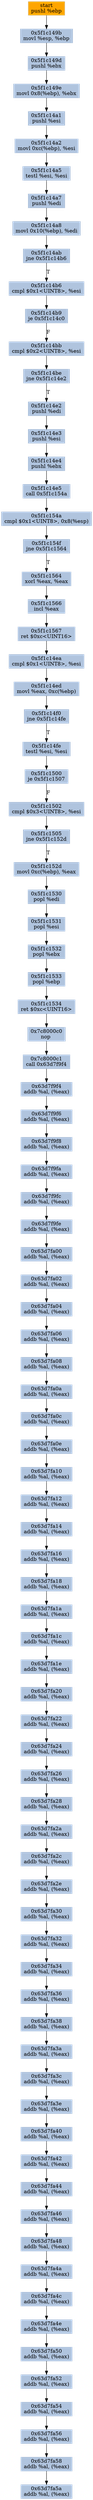 digraph G {
node[shape=rectangle,style=filled,fillcolor=lightsteelblue,color=lightsteelblue]
bgcolor="transparent"
a0x5f1c149apushl_ebp[label="start\npushl %ebp",color="lightgrey",fillcolor="orange"];
a0x5f1c149bmovl_esp_ebp[label="0x5f1c149b\nmovl %esp, %ebp"];
a0x5f1c149dpushl_ebx[label="0x5f1c149d\npushl %ebx"];
a0x5f1c149emovl_0x8ebp__ebx[label="0x5f1c149e\nmovl 0x8(%ebp), %ebx"];
a0x5f1c14a1pushl_esi[label="0x5f1c14a1\npushl %esi"];
a0x5f1c14a2movl_0xcebp__esi[label="0x5f1c14a2\nmovl 0xc(%ebp), %esi"];
a0x5f1c14a5testl_esi_esi[label="0x5f1c14a5\ntestl %esi, %esi"];
a0x5f1c14a7pushl_edi[label="0x5f1c14a7\npushl %edi"];
a0x5f1c14a8movl_0x10ebp__edi[label="0x5f1c14a8\nmovl 0x10(%ebp), %edi"];
a0x5f1c14abjne_0x5f1c14b6[label="0x5f1c14ab\njne 0x5f1c14b6"];
a0x5f1c14b6cmpl_0x1UINT8_esi[label="0x5f1c14b6\ncmpl $0x1<UINT8>, %esi"];
a0x5f1c14b9je_0x5f1c14c0[label="0x5f1c14b9\nje 0x5f1c14c0"];
a0x5f1c14bbcmpl_0x2UINT8_esi[label="0x5f1c14bb\ncmpl $0x2<UINT8>, %esi"];
a0x5f1c14bejne_0x5f1c14e2[label="0x5f1c14be\njne 0x5f1c14e2"];
a0x5f1c14e2pushl_edi[label="0x5f1c14e2\npushl %edi"];
a0x5f1c14e3pushl_esi[label="0x5f1c14e3\npushl %esi"];
a0x5f1c14e4pushl_ebx[label="0x5f1c14e4\npushl %ebx"];
a0x5f1c14e5call_0x5f1c154a[label="0x5f1c14e5\ncall 0x5f1c154a"];
a0x5f1c154acmpl_0x1UINT8_0x8esp_[label="0x5f1c154a\ncmpl $0x1<UINT8>, 0x8(%esp)"];
a0x5f1c154fjne_0x5f1c1564[label="0x5f1c154f\njne 0x5f1c1564"];
a0x5f1c1564xorl_eax_eax[label="0x5f1c1564\nxorl %eax, %eax"];
a0x5f1c1566incl_eax[label="0x5f1c1566\nincl %eax"];
a0x5f1c1567ret_0xcUINT16[label="0x5f1c1567\nret $0xc<UINT16>"];
a0x5f1c14eacmpl_0x1UINT8_esi[label="0x5f1c14ea\ncmpl $0x1<UINT8>, %esi"];
a0x5f1c14edmovl_eax_0xcebp_[label="0x5f1c14ed\nmovl %eax, 0xc(%ebp)"];
a0x5f1c14f0jne_0x5f1c14fe[label="0x5f1c14f0\njne 0x5f1c14fe"];
a0x5f1c14fetestl_esi_esi[label="0x5f1c14fe\ntestl %esi, %esi"];
a0x5f1c1500je_0x5f1c1507[label="0x5f1c1500\nje 0x5f1c1507"];
a0x5f1c1502cmpl_0x3UINT8_esi[label="0x5f1c1502\ncmpl $0x3<UINT8>, %esi"];
a0x5f1c1505jne_0x5f1c152d[label="0x5f1c1505\njne 0x5f1c152d"];
a0x5f1c152dmovl_0xcebp__eax[label="0x5f1c152d\nmovl 0xc(%ebp), %eax"];
a0x5f1c1530popl_edi[label="0x5f1c1530\npopl %edi"];
a0x5f1c1531popl_esi[label="0x5f1c1531\npopl %esi"];
a0x5f1c1532popl_ebx[label="0x5f1c1532\npopl %ebx"];
a0x5f1c1533popl_ebp[label="0x5f1c1533\npopl %ebp"];
a0x5f1c1534ret_0xcUINT16[label="0x5f1c1534\nret $0xc<UINT16>"];
a0x7c8000c0nop_[label="0x7c8000c0\nnop "];
a0x7c8000c1call_0x63d7f9f4[label="0x7c8000c1\ncall 0x63d7f9f4"];
a0x63d7f9f4addb_al_eax_[label="0x63d7f9f4\naddb %al, (%eax)"];
a0x63d7f9f6addb_al_eax_[label="0x63d7f9f6\naddb %al, (%eax)"];
a0x63d7f9f8addb_al_eax_[label="0x63d7f9f8\naddb %al, (%eax)"];
a0x63d7f9faaddb_al_eax_[label="0x63d7f9fa\naddb %al, (%eax)"];
a0x63d7f9fcaddb_al_eax_[label="0x63d7f9fc\naddb %al, (%eax)"];
a0x63d7f9feaddb_al_eax_[label="0x63d7f9fe\naddb %al, (%eax)"];
a0x63d7fa00addb_al_eax_[label="0x63d7fa00\naddb %al, (%eax)"];
a0x63d7fa02addb_al_eax_[label="0x63d7fa02\naddb %al, (%eax)"];
a0x63d7fa04addb_al_eax_[label="0x63d7fa04\naddb %al, (%eax)"];
a0x63d7fa06addb_al_eax_[label="0x63d7fa06\naddb %al, (%eax)"];
a0x63d7fa08addb_al_eax_[label="0x63d7fa08\naddb %al, (%eax)"];
a0x63d7fa0aaddb_al_eax_[label="0x63d7fa0a\naddb %al, (%eax)"];
a0x63d7fa0caddb_al_eax_[label="0x63d7fa0c\naddb %al, (%eax)"];
a0x63d7fa0eaddb_al_eax_[label="0x63d7fa0e\naddb %al, (%eax)"];
a0x63d7fa10addb_al_eax_[label="0x63d7fa10\naddb %al, (%eax)"];
a0x63d7fa12addb_al_eax_[label="0x63d7fa12\naddb %al, (%eax)"];
a0x63d7fa14addb_al_eax_[label="0x63d7fa14\naddb %al, (%eax)"];
a0x63d7fa16addb_al_eax_[label="0x63d7fa16\naddb %al, (%eax)"];
a0x63d7fa18addb_al_eax_[label="0x63d7fa18\naddb %al, (%eax)"];
a0x63d7fa1aaddb_al_eax_[label="0x63d7fa1a\naddb %al, (%eax)"];
a0x63d7fa1caddb_al_eax_[label="0x63d7fa1c\naddb %al, (%eax)"];
a0x63d7fa1eaddb_al_eax_[label="0x63d7fa1e\naddb %al, (%eax)"];
a0x63d7fa20addb_al_eax_[label="0x63d7fa20\naddb %al, (%eax)"];
a0x63d7fa22addb_al_eax_[label="0x63d7fa22\naddb %al, (%eax)"];
a0x63d7fa24addb_al_eax_[label="0x63d7fa24\naddb %al, (%eax)"];
a0x63d7fa26addb_al_eax_[label="0x63d7fa26\naddb %al, (%eax)"];
a0x63d7fa28addb_al_eax_[label="0x63d7fa28\naddb %al, (%eax)"];
a0x63d7fa2aaddb_al_eax_[label="0x63d7fa2a\naddb %al, (%eax)"];
a0x63d7fa2caddb_al_eax_[label="0x63d7fa2c\naddb %al, (%eax)"];
a0x63d7fa2eaddb_al_eax_[label="0x63d7fa2e\naddb %al, (%eax)"];
a0x63d7fa30addb_al_eax_[label="0x63d7fa30\naddb %al, (%eax)"];
a0x63d7fa32addb_al_eax_[label="0x63d7fa32\naddb %al, (%eax)"];
a0x63d7fa34addb_al_eax_[label="0x63d7fa34\naddb %al, (%eax)"];
a0x63d7fa36addb_al_eax_[label="0x63d7fa36\naddb %al, (%eax)"];
a0x63d7fa38addb_al_eax_[label="0x63d7fa38\naddb %al, (%eax)"];
a0x63d7fa3aaddb_al_eax_[label="0x63d7fa3a\naddb %al, (%eax)"];
a0x63d7fa3caddb_al_eax_[label="0x63d7fa3c\naddb %al, (%eax)"];
a0x63d7fa3eaddb_al_eax_[label="0x63d7fa3e\naddb %al, (%eax)"];
a0x63d7fa40addb_al_eax_[label="0x63d7fa40\naddb %al, (%eax)"];
a0x63d7fa42addb_al_eax_[label="0x63d7fa42\naddb %al, (%eax)"];
a0x63d7fa44addb_al_eax_[label="0x63d7fa44\naddb %al, (%eax)"];
a0x63d7fa46addb_al_eax_[label="0x63d7fa46\naddb %al, (%eax)"];
a0x63d7fa48addb_al_eax_[label="0x63d7fa48\naddb %al, (%eax)"];
a0x63d7fa4aaddb_al_eax_[label="0x63d7fa4a\naddb %al, (%eax)"];
a0x63d7fa4caddb_al_eax_[label="0x63d7fa4c\naddb %al, (%eax)"];
a0x63d7fa4eaddb_al_eax_[label="0x63d7fa4e\naddb %al, (%eax)"];
a0x63d7fa50addb_al_eax_[label="0x63d7fa50\naddb %al, (%eax)"];
a0x63d7fa52addb_al_eax_[label="0x63d7fa52\naddb %al, (%eax)"];
a0x63d7fa54addb_al_eax_[label="0x63d7fa54\naddb %al, (%eax)"];
a0x63d7fa56addb_al_eax_[label="0x63d7fa56\naddb %al, (%eax)"];
a0x63d7fa58addb_al_eax_[label="0x63d7fa58\naddb %al, (%eax)"];
a0x63d7fa5aaddb_al_eax_[label="0x63d7fa5a\naddb %al, (%eax)"];
a0x5f1c149apushl_ebp -> a0x5f1c149bmovl_esp_ebp [color="#000000"];
a0x5f1c149bmovl_esp_ebp -> a0x5f1c149dpushl_ebx [color="#000000"];
a0x5f1c149dpushl_ebx -> a0x5f1c149emovl_0x8ebp__ebx [color="#000000"];
a0x5f1c149emovl_0x8ebp__ebx -> a0x5f1c14a1pushl_esi [color="#000000"];
a0x5f1c14a1pushl_esi -> a0x5f1c14a2movl_0xcebp__esi [color="#000000"];
a0x5f1c14a2movl_0xcebp__esi -> a0x5f1c14a5testl_esi_esi [color="#000000"];
a0x5f1c14a5testl_esi_esi -> a0x5f1c14a7pushl_edi [color="#000000"];
a0x5f1c14a7pushl_edi -> a0x5f1c14a8movl_0x10ebp__edi [color="#000000"];
a0x5f1c14a8movl_0x10ebp__edi -> a0x5f1c14abjne_0x5f1c14b6 [color="#000000"];
a0x5f1c14abjne_0x5f1c14b6 -> a0x5f1c14b6cmpl_0x1UINT8_esi [color="#000000",label="T"];
a0x5f1c14b6cmpl_0x1UINT8_esi -> a0x5f1c14b9je_0x5f1c14c0 [color="#000000"];
a0x5f1c14b9je_0x5f1c14c0 -> a0x5f1c14bbcmpl_0x2UINT8_esi [color="#000000",label="F"];
a0x5f1c14bbcmpl_0x2UINT8_esi -> a0x5f1c14bejne_0x5f1c14e2 [color="#000000"];
a0x5f1c14bejne_0x5f1c14e2 -> a0x5f1c14e2pushl_edi [color="#000000",label="T"];
a0x5f1c14e2pushl_edi -> a0x5f1c14e3pushl_esi [color="#000000"];
a0x5f1c14e3pushl_esi -> a0x5f1c14e4pushl_ebx [color="#000000"];
a0x5f1c14e4pushl_ebx -> a0x5f1c14e5call_0x5f1c154a [color="#000000"];
a0x5f1c14e5call_0x5f1c154a -> a0x5f1c154acmpl_0x1UINT8_0x8esp_ [color="#000000"];
a0x5f1c154acmpl_0x1UINT8_0x8esp_ -> a0x5f1c154fjne_0x5f1c1564 [color="#000000"];
a0x5f1c154fjne_0x5f1c1564 -> a0x5f1c1564xorl_eax_eax [color="#000000",label="T"];
a0x5f1c1564xorl_eax_eax -> a0x5f1c1566incl_eax [color="#000000"];
a0x5f1c1566incl_eax -> a0x5f1c1567ret_0xcUINT16 [color="#000000"];
a0x5f1c1567ret_0xcUINT16 -> a0x5f1c14eacmpl_0x1UINT8_esi [color="#000000"];
a0x5f1c14eacmpl_0x1UINT8_esi -> a0x5f1c14edmovl_eax_0xcebp_ [color="#000000"];
a0x5f1c14edmovl_eax_0xcebp_ -> a0x5f1c14f0jne_0x5f1c14fe [color="#000000"];
a0x5f1c14f0jne_0x5f1c14fe -> a0x5f1c14fetestl_esi_esi [color="#000000",label="T"];
a0x5f1c14fetestl_esi_esi -> a0x5f1c1500je_0x5f1c1507 [color="#000000"];
a0x5f1c1500je_0x5f1c1507 -> a0x5f1c1502cmpl_0x3UINT8_esi [color="#000000",label="F"];
a0x5f1c1502cmpl_0x3UINT8_esi -> a0x5f1c1505jne_0x5f1c152d [color="#000000"];
a0x5f1c1505jne_0x5f1c152d -> a0x5f1c152dmovl_0xcebp__eax [color="#000000",label="T"];
a0x5f1c152dmovl_0xcebp__eax -> a0x5f1c1530popl_edi [color="#000000"];
a0x5f1c1530popl_edi -> a0x5f1c1531popl_esi [color="#000000"];
a0x5f1c1531popl_esi -> a0x5f1c1532popl_ebx [color="#000000"];
a0x5f1c1532popl_ebx -> a0x5f1c1533popl_ebp [color="#000000"];
a0x5f1c1533popl_ebp -> a0x5f1c1534ret_0xcUINT16 [color="#000000"];
a0x5f1c1534ret_0xcUINT16 -> a0x7c8000c0nop_ [color="#000000"];
a0x7c8000c0nop_ -> a0x7c8000c1call_0x63d7f9f4 [color="#000000"];
a0x7c8000c1call_0x63d7f9f4 -> a0x63d7f9f4addb_al_eax_ [color="#000000"];
a0x63d7f9f4addb_al_eax_ -> a0x63d7f9f6addb_al_eax_ [color="#000000"];
a0x63d7f9f6addb_al_eax_ -> a0x63d7f9f8addb_al_eax_ [color="#000000"];
a0x63d7f9f8addb_al_eax_ -> a0x63d7f9faaddb_al_eax_ [color="#000000"];
a0x63d7f9faaddb_al_eax_ -> a0x63d7f9fcaddb_al_eax_ [color="#000000"];
a0x63d7f9fcaddb_al_eax_ -> a0x63d7f9feaddb_al_eax_ [color="#000000"];
a0x63d7f9feaddb_al_eax_ -> a0x63d7fa00addb_al_eax_ [color="#000000"];
a0x63d7fa00addb_al_eax_ -> a0x63d7fa02addb_al_eax_ [color="#000000"];
a0x63d7fa02addb_al_eax_ -> a0x63d7fa04addb_al_eax_ [color="#000000"];
a0x63d7fa04addb_al_eax_ -> a0x63d7fa06addb_al_eax_ [color="#000000"];
a0x63d7fa06addb_al_eax_ -> a0x63d7fa08addb_al_eax_ [color="#000000"];
a0x63d7fa08addb_al_eax_ -> a0x63d7fa0aaddb_al_eax_ [color="#000000"];
a0x63d7fa0aaddb_al_eax_ -> a0x63d7fa0caddb_al_eax_ [color="#000000"];
a0x63d7fa0caddb_al_eax_ -> a0x63d7fa0eaddb_al_eax_ [color="#000000"];
a0x63d7fa0eaddb_al_eax_ -> a0x63d7fa10addb_al_eax_ [color="#000000"];
a0x63d7fa10addb_al_eax_ -> a0x63d7fa12addb_al_eax_ [color="#000000"];
a0x63d7fa12addb_al_eax_ -> a0x63d7fa14addb_al_eax_ [color="#000000"];
a0x63d7fa14addb_al_eax_ -> a0x63d7fa16addb_al_eax_ [color="#000000"];
a0x63d7fa16addb_al_eax_ -> a0x63d7fa18addb_al_eax_ [color="#000000"];
a0x63d7fa18addb_al_eax_ -> a0x63d7fa1aaddb_al_eax_ [color="#000000"];
a0x63d7fa1aaddb_al_eax_ -> a0x63d7fa1caddb_al_eax_ [color="#000000"];
a0x63d7fa1caddb_al_eax_ -> a0x63d7fa1eaddb_al_eax_ [color="#000000"];
a0x63d7fa1eaddb_al_eax_ -> a0x63d7fa20addb_al_eax_ [color="#000000"];
a0x63d7fa20addb_al_eax_ -> a0x63d7fa22addb_al_eax_ [color="#000000"];
a0x63d7fa22addb_al_eax_ -> a0x63d7fa24addb_al_eax_ [color="#000000"];
a0x63d7fa24addb_al_eax_ -> a0x63d7fa26addb_al_eax_ [color="#000000"];
a0x63d7fa26addb_al_eax_ -> a0x63d7fa28addb_al_eax_ [color="#000000"];
a0x63d7fa28addb_al_eax_ -> a0x63d7fa2aaddb_al_eax_ [color="#000000"];
a0x63d7fa2aaddb_al_eax_ -> a0x63d7fa2caddb_al_eax_ [color="#000000"];
a0x63d7fa2caddb_al_eax_ -> a0x63d7fa2eaddb_al_eax_ [color="#000000"];
a0x63d7fa2eaddb_al_eax_ -> a0x63d7fa30addb_al_eax_ [color="#000000"];
a0x63d7fa30addb_al_eax_ -> a0x63d7fa32addb_al_eax_ [color="#000000"];
a0x63d7fa32addb_al_eax_ -> a0x63d7fa34addb_al_eax_ [color="#000000"];
a0x63d7fa34addb_al_eax_ -> a0x63d7fa36addb_al_eax_ [color="#000000"];
a0x63d7fa36addb_al_eax_ -> a0x63d7fa38addb_al_eax_ [color="#000000"];
a0x63d7fa38addb_al_eax_ -> a0x63d7fa3aaddb_al_eax_ [color="#000000"];
a0x63d7fa3aaddb_al_eax_ -> a0x63d7fa3caddb_al_eax_ [color="#000000"];
a0x63d7fa3caddb_al_eax_ -> a0x63d7fa3eaddb_al_eax_ [color="#000000"];
a0x63d7fa3eaddb_al_eax_ -> a0x63d7fa40addb_al_eax_ [color="#000000"];
a0x63d7fa40addb_al_eax_ -> a0x63d7fa42addb_al_eax_ [color="#000000"];
a0x63d7fa42addb_al_eax_ -> a0x63d7fa44addb_al_eax_ [color="#000000"];
a0x63d7fa44addb_al_eax_ -> a0x63d7fa46addb_al_eax_ [color="#000000"];
a0x63d7fa46addb_al_eax_ -> a0x63d7fa48addb_al_eax_ [color="#000000"];
a0x63d7fa48addb_al_eax_ -> a0x63d7fa4aaddb_al_eax_ [color="#000000"];
a0x63d7fa4aaddb_al_eax_ -> a0x63d7fa4caddb_al_eax_ [color="#000000"];
a0x63d7fa4caddb_al_eax_ -> a0x63d7fa4eaddb_al_eax_ [color="#000000"];
a0x63d7fa4eaddb_al_eax_ -> a0x63d7fa50addb_al_eax_ [color="#000000"];
a0x63d7fa50addb_al_eax_ -> a0x63d7fa52addb_al_eax_ [color="#000000"];
a0x63d7fa52addb_al_eax_ -> a0x63d7fa54addb_al_eax_ [color="#000000"];
a0x63d7fa54addb_al_eax_ -> a0x63d7fa56addb_al_eax_ [color="#000000"];
a0x63d7fa56addb_al_eax_ -> a0x63d7fa58addb_al_eax_ [color="#000000"];
a0x63d7fa58addb_al_eax_ -> a0x63d7fa5aaddb_al_eax_ [color="#000000"];
}
